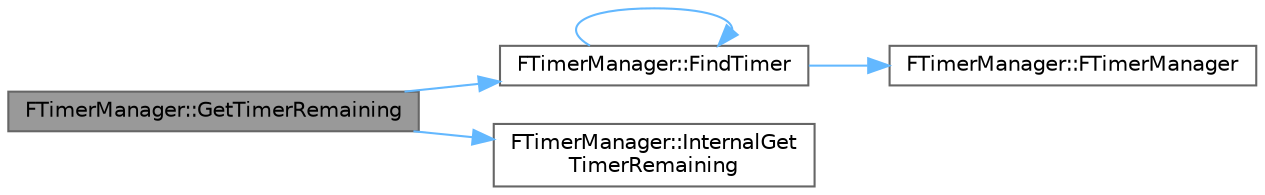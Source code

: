 digraph "FTimerManager::GetTimerRemaining"
{
 // INTERACTIVE_SVG=YES
 // LATEX_PDF_SIZE
  bgcolor="transparent";
  edge [fontname=Helvetica,fontsize=10,labelfontname=Helvetica,labelfontsize=10];
  node [fontname=Helvetica,fontsize=10,shape=box,height=0.2,width=0.4];
  rankdir="LR";
  Node1 [id="Node000001",label="FTimerManager::GetTimerRemaining",height=0.2,width=0.4,color="gray40", fillcolor="grey60", style="filled", fontcolor="black",tooltip="Gets the time remaining before the specified timer is called."];
  Node1 -> Node2 [id="edge1_Node000001_Node000002",color="steelblue1",style="solid",tooltip=" "];
  Node2 [id="Node000002",label="FTimerManager::FindTimer",height=0.2,width=0.4,color="grey40", fillcolor="white", style="filled",URL="$d7/dea/classFTimerManager.html#af892d5f68ef8f27e8c836854bf376862",tooltip="Will find a timer in the active, paused, or pending list."];
  Node2 -> Node3 [id="edge2_Node000002_Node000003",color="steelblue1",style="solid",tooltip=" "];
  Node3 [id="Node000003",label="FTimerManager::FTimerManager",height=0.2,width=0.4,color="grey40", fillcolor="white", style="filled",URL="$d7/dea/classFTimerManager.html#a74e4dd436a87f99bc42a2d1c499c2156",tooltip=" "];
  Node2 -> Node2 [id="edge3_Node000002_Node000002",color="steelblue1",style="solid",tooltip=" "];
  Node1 -> Node4 [id="edge4_Node000001_Node000004",color="steelblue1",style="solid",tooltip=" "];
  Node4 [id="Node000004",label="FTimerManager::InternalGet\lTimerRemaining",height=0.2,width=0.4,color="grey40", fillcolor="white", style="filled",URL="$d7/dea/classFTimerManager.html#a6f227fce442ef0157f9324d787bb44e2",tooltip=" "];
}
